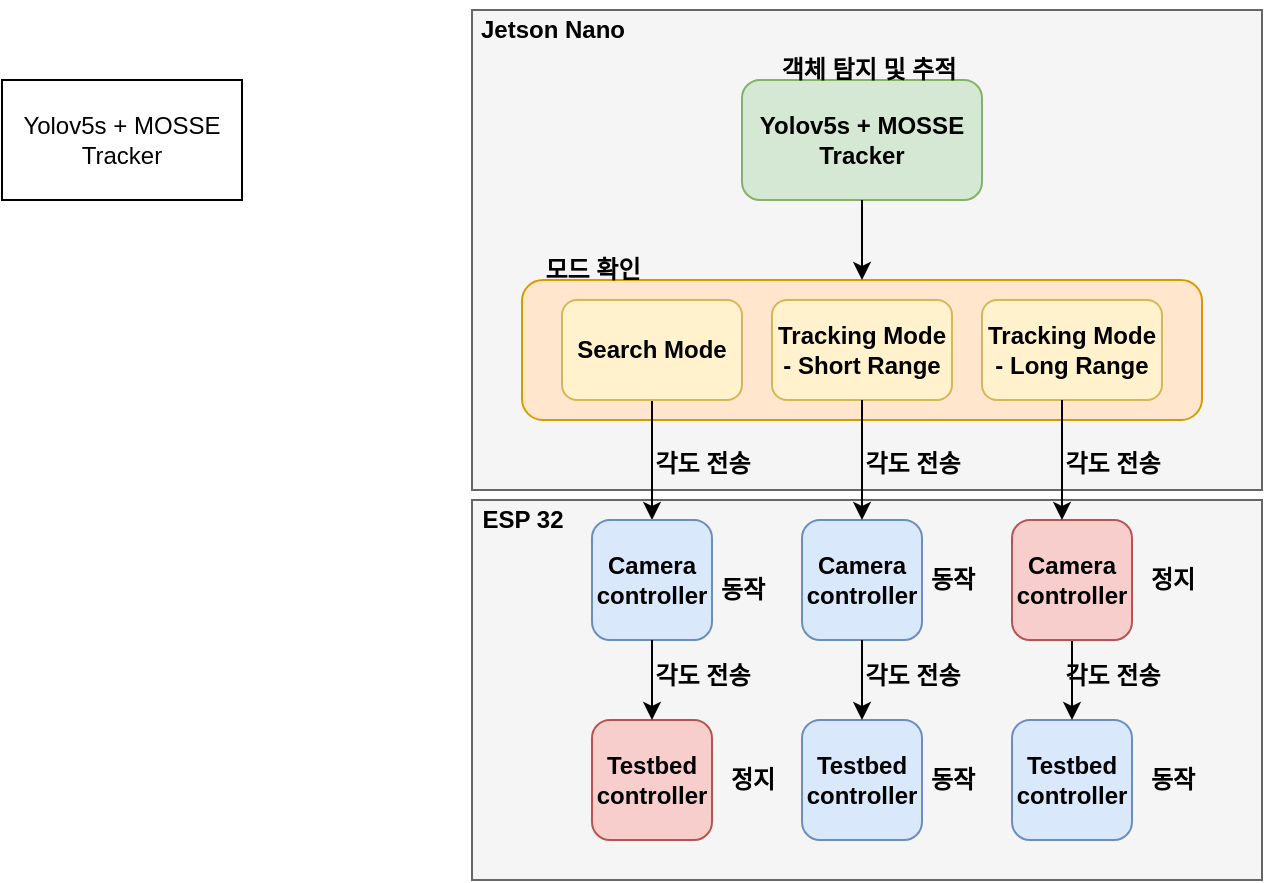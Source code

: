 <mxfile version="21.3.0" type="github">
  <diagram name="페이지-1" id="W1JDAVFgyBiUxEhswn6q">
    <mxGraphModel dx="875" dy="478" grid="1" gridSize="10" guides="1" tooltips="1" connect="1" arrows="1" fold="1" page="1" pageScale="1" pageWidth="3300" pageHeight="4681" math="0" shadow="0">
      <root>
        <mxCell id="0" />
        <mxCell id="1" parent="0" />
        <mxCell id="6Gq8IHYd5kMkQ4ZqI7SI-23" value="" style="rounded=0;whiteSpace=wrap;html=1;fontStyle=1;fillColor=#f5f5f5;fontColor=#333333;strokeColor=#666666;" vertex="1" parent="1">
          <mxGeometry x="435" y="350" width="395" height="190" as="geometry" />
        </mxCell>
        <mxCell id="6Gq8IHYd5kMkQ4ZqI7SI-19" value="" style="rounded=0;whiteSpace=wrap;html=1;fontStyle=1;fillColor=#f5f5f5;fontColor=#333333;strokeColor=#666666;" vertex="1" parent="1">
          <mxGeometry x="435" y="105" width="395" height="240" as="geometry" />
        </mxCell>
        <mxCell id="6Gq8IHYd5kMkQ4ZqI7SI-8" value="" style="rounded=1;whiteSpace=wrap;html=1;fontStyle=1;fillColor=#ffe6cc;strokeColor=#d79b00;" vertex="1" parent="1">
          <mxGeometry x="460" y="240" width="340" height="70" as="geometry" />
        </mxCell>
        <mxCell id="6Gq8IHYd5kMkQ4ZqI7SI-1" value="Yolov5s + MOSSE Tracker" style="rounded=0;whiteSpace=wrap;html=1;" vertex="1" parent="1">
          <mxGeometry x="200" y="140" width="120" height="60" as="geometry" />
        </mxCell>
        <mxCell id="6Gq8IHYd5kMkQ4ZqI7SI-2" value="Yolov5s + MOSSE Tracker" style="rounded=1;whiteSpace=wrap;html=1;fontStyle=1;fillColor=#d5e8d4;strokeColor=#82b366;" vertex="1" parent="1">
          <mxGeometry x="570" y="140" width="120" height="60" as="geometry" />
        </mxCell>
        <mxCell id="6Gq8IHYd5kMkQ4ZqI7SI-29" style="edgeStyle=orthogonalEdgeStyle;rounded=0;orthogonalLoop=1;jettySize=auto;html=1;exitX=0.5;exitY=1;exitDx=0;exitDy=0;fontStyle=1" edge="1" parent="1" source="6Gq8IHYd5kMkQ4ZqI7SI-3" target="6Gq8IHYd5kMkQ4ZqI7SI-13">
          <mxGeometry relative="1" as="geometry" />
        </mxCell>
        <mxCell id="6Gq8IHYd5kMkQ4ZqI7SI-3" value="Search Mode" style="rounded=1;whiteSpace=wrap;html=1;fontStyle=1;fillColor=#fff2cc;strokeColor=#d6b656;" vertex="1" parent="1">
          <mxGeometry x="480" y="250" width="90" height="50" as="geometry" />
        </mxCell>
        <mxCell id="6Gq8IHYd5kMkQ4ZqI7SI-4" value="Tracking Mode&lt;br&gt;- Short Range" style="rounded=1;whiteSpace=wrap;html=1;fontStyle=1;fillColor=#fff2cc;strokeColor=#d6b656;" vertex="1" parent="1">
          <mxGeometry x="585" y="250" width="90" height="50" as="geometry" />
        </mxCell>
        <mxCell id="6Gq8IHYd5kMkQ4ZqI7SI-6" value="Tracking Mode&lt;br&gt;- Long Range" style="rounded=1;whiteSpace=wrap;html=1;fontStyle=1;fillColor=#fff2cc;strokeColor=#d6b656;" vertex="1" parent="1">
          <mxGeometry x="690" y="250" width="90" height="50" as="geometry" />
        </mxCell>
        <mxCell id="6Gq8IHYd5kMkQ4ZqI7SI-9" value="" style="endArrow=classic;html=1;rounded=0;entryX=0.5;entryY=0;entryDx=0;entryDy=0;exitX=0.5;exitY=1;exitDx=0;exitDy=0;fontStyle=1" edge="1" parent="1" source="6Gq8IHYd5kMkQ4ZqI7SI-2" target="6Gq8IHYd5kMkQ4ZqI7SI-8">
          <mxGeometry width="50" height="50" relative="1" as="geometry">
            <mxPoint x="510" y="320" as="sourcePoint" />
            <mxPoint x="560" y="270" as="targetPoint" />
          </mxGeometry>
        </mxCell>
        <mxCell id="6Gq8IHYd5kMkQ4ZqI7SI-11" value="객체 탐지 및 추적" style="text;html=1;align=center;verticalAlign=middle;resizable=0;points=[];autosize=1;strokeColor=none;fillColor=none;fontStyle=1" vertex="1" parent="1">
          <mxGeometry x="572.5" y="120" width="120" height="30" as="geometry" />
        </mxCell>
        <mxCell id="6Gq8IHYd5kMkQ4ZqI7SI-12" value="Testbed controller" style="rounded=1;whiteSpace=wrap;html=1;fillColor=#f8cecc;strokeColor=#b85450;fontStyle=1" vertex="1" parent="1">
          <mxGeometry x="495" y="460" width="60" height="60" as="geometry" />
        </mxCell>
        <mxCell id="6Gq8IHYd5kMkQ4ZqI7SI-13" value="Camera&lt;br&gt;controller" style="rounded=1;whiteSpace=wrap;html=1;fillColor=#dae8fc;strokeColor=#6c8ebf;fontStyle=1" vertex="1" parent="1">
          <mxGeometry x="495" y="360" width="60" height="60" as="geometry" />
        </mxCell>
        <mxCell id="6Gq8IHYd5kMkQ4ZqI7SI-18" value="모드 확인" style="text;html=1;align=center;verticalAlign=middle;resizable=0;points=[];autosize=1;strokeColor=none;fillColor=none;fontStyle=1" vertex="1" parent="1">
          <mxGeometry x="460" y="220" width="70" height="30" as="geometry" />
        </mxCell>
        <mxCell id="6Gq8IHYd5kMkQ4ZqI7SI-20" value="Jetson Nano" style="text;html=1;align=center;verticalAlign=middle;resizable=0;points=[];autosize=1;strokeColor=none;fillColor=none;fontStyle=1" vertex="1" parent="1">
          <mxGeometry x="425" y="100" width="100" height="30" as="geometry" />
        </mxCell>
        <mxCell id="6Gq8IHYd5kMkQ4ZqI7SI-21" value="ESP 32" style="text;html=1;align=center;verticalAlign=middle;resizable=0;points=[];autosize=1;strokeColor=none;fillColor=none;fontStyle=1" vertex="1" parent="1">
          <mxGeometry x="430" y="345" width="60" height="30" as="geometry" />
        </mxCell>
        <mxCell id="6Gq8IHYd5kMkQ4ZqI7SI-25" value="Testbed controller" style="rounded=1;whiteSpace=wrap;html=1;fillColor=#dae8fc;strokeColor=#6c8ebf;fontStyle=1" vertex="1" parent="1">
          <mxGeometry x="600" y="460" width="60" height="60" as="geometry" />
        </mxCell>
        <mxCell id="6Gq8IHYd5kMkQ4ZqI7SI-26" value="Camera&lt;br&gt;controller" style="rounded=1;whiteSpace=wrap;html=1;fillColor=#dae8fc;strokeColor=#6c8ebf;fontStyle=1" vertex="1" parent="1">
          <mxGeometry x="600" y="360" width="60" height="60" as="geometry" />
        </mxCell>
        <mxCell id="6Gq8IHYd5kMkQ4ZqI7SI-27" value="Testbed controller" style="rounded=1;whiteSpace=wrap;html=1;fillColor=#dae8fc;strokeColor=#6c8ebf;fontStyle=1" vertex="1" parent="1">
          <mxGeometry x="705" y="460" width="60" height="60" as="geometry" />
        </mxCell>
        <mxCell id="6Gq8IHYd5kMkQ4ZqI7SI-38" style="edgeStyle=orthogonalEdgeStyle;rounded=0;orthogonalLoop=1;jettySize=auto;html=1;exitX=0.5;exitY=1;exitDx=0;exitDy=0;entryX=0.5;entryY=0;entryDx=0;entryDy=0;fontStyle=1" edge="1" parent="1" source="6Gq8IHYd5kMkQ4ZqI7SI-28" target="6Gq8IHYd5kMkQ4ZqI7SI-27">
          <mxGeometry relative="1" as="geometry" />
        </mxCell>
        <mxCell id="6Gq8IHYd5kMkQ4ZqI7SI-28" value="Camera&lt;br&gt;controller" style="rounded=1;whiteSpace=wrap;html=1;fillColor=#f8cecc;strokeColor=#b85450;fontStyle=1" vertex="1" parent="1">
          <mxGeometry x="705" y="360" width="60" height="60" as="geometry" />
        </mxCell>
        <mxCell id="6Gq8IHYd5kMkQ4ZqI7SI-31" value="각도 전송" style="text;html=1;align=center;verticalAlign=middle;resizable=0;points=[];autosize=1;strokeColor=none;fillColor=none;fontStyle=1" vertex="1" parent="1">
          <mxGeometry x="515" y="317" width="70" height="30" as="geometry" />
        </mxCell>
        <mxCell id="6Gq8IHYd5kMkQ4ZqI7SI-32" style="edgeStyle=orthogonalEdgeStyle;rounded=0;orthogonalLoop=1;jettySize=auto;html=1;exitX=0.5;exitY=1;exitDx=0;exitDy=0;fontStyle=1" edge="1" parent="1">
          <mxGeometry relative="1" as="geometry">
            <mxPoint x="630" y="300" as="sourcePoint" />
            <mxPoint x="630" y="360" as="targetPoint" />
          </mxGeometry>
        </mxCell>
        <mxCell id="6Gq8IHYd5kMkQ4ZqI7SI-33" value="각도 전송" style="text;html=1;align=center;verticalAlign=middle;resizable=0;points=[];autosize=1;strokeColor=none;fillColor=none;fontStyle=1" vertex="1" parent="1">
          <mxGeometry x="620" y="317" width="70" height="30" as="geometry" />
        </mxCell>
        <mxCell id="6Gq8IHYd5kMkQ4ZqI7SI-34" style="edgeStyle=orthogonalEdgeStyle;rounded=0;orthogonalLoop=1;jettySize=auto;html=1;exitX=0.5;exitY=1;exitDx=0;exitDy=0;fontStyle=1" edge="1" parent="1">
          <mxGeometry relative="1" as="geometry">
            <mxPoint x="730" y="300" as="sourcePoint" />
            <mxPoint x="730" y="360" as="targetPoint" />
          </mxGeometry>
        </mxCell>
        <mxCell id="6Gq8IHYd5kMkQ4ZqI7SI-35" value="각도 전송" style="text;html=1;align=center;verticalAlign=middle;resizable=0;points=[];autosize=1;strokeColor=none;fillColor=none;fontStyle=1" vertex="1" parent="1">
          <mxGeometry x="720" y="317" width="70" height="30" as="geometry" />
        </mxCell>
        <mxCell id="6Gq8IHYd5kMkQ4ZqI7SI-39" value="각도 전송" style="text;html=1;align=center;verticalAlign=middle;resizable=0;points=[];autosize=1;strokeColor=none;fillColor=none;fontStyle=1" vertex="1" parent="1">
          <mxGeometry x="720" y="423" width="70" height="30" as="geometry" />
        </mxCell>
        <mxCell id="6Gq8IHYd5kMkQ4ZqI7SI-40" style="edgeStyle=orthogonalEdgeStyle;rounded=0;orthogonalLoop=1;jettySize=auto;html=1;exitX=0.5;exitY=1;exitDx=0;exitDy=0;entryX=0.5;entryY=0;entryDx=0;entryDy=0;fontStyle=1" edge="1" parent="1">
          <mxGeometry relative="1" as="geometry">
            <mxPoint x="630" y="420" as="sourcePoint" />
            <mxPoint x="630" y="460" as="targetPoint" />
            <Array as="points">
              <mxPoint x="630" y="440" />
              <mxPoint x="630" y="440" />
            </Array>
          </mxGeometry>
        </mxCell>
        <mxCell id="6Gq8IHYd5kMkQ4ZqI7SI-41" value="각도 전송" style="text;html=1;align=center;verticalAlign=middle;resizable=0;points=[];autosize=1;strokeColor=none;fillColor=none;fontStyle=1" vertex="1" parent="1">
          <mxGeometry x="620" y="423" width="70" height="30" as="geometry" />
        </mxCell>
        <mxCell id="6Gq8IHYd5kMkQ4ZqI7SI-42" style="edgeStyle=orthogonalEdgeStyle;rounded=0;orthogonalLoop=1;jettySize=auto;html=1;exitX=0.5;exitY=1;exitDx=0;exitDy=0;entryX=0.5;entryY=0;entryDx=0;entryDy=0;fontStyle=1" edge="1" parent="1">
          <mxGeometry relative="1" as="geometry">
            <mxPoint x="525" y="420" as="sourcePoint" />
            <mxPoint x="525" y="460" as="targetPoint" />
            <Array as="points">
              <mxPoint x="525" y="440" />
              <mxPoint x="525" y="440" />
            </Array>
          </mxGeometry>
        </mxCell>
        <mxCell id="6Gq8IHYd5kMkQ4ZqI7SI-43" value="각도 전송" style="text;html=1;align=center;verticalAlign=middle;resizable=0;points=[];autosize=1;strokeColor=none;fillColor=none;fontStyle=1" vertex="1" parent="1">
          <mxGeometry x="515" y="423" width="70" height="30" as="geometry" />
        </mxCell>
        <mxCell id="6Gq8IHYd5kMkQ4ZqI7SI-44" value="동작" style="text;html=1;align=center;verticalAlign=middle;resizable=0;points=[];autosize=1;strokeColor=none;fillColor=none;fontStyle=1" vertex="1" parent="1">
          <mxGeometry x="650" y="475" width="50" height="30" as="geometry" />
        </mxCell>
        <mxCell id="6Gq8IHYd5kMkQ4ZqI7SI-45" value="동작" style="text;html=1;align=center;verticalAlign=middle;resizable=0;points=[];autosize=1;strokeColor=none;fillColor=none;fontStyle=1" vertex="1" parent="1">
          <mxGeometry x="650" y="375" width="50" height="30" as="geometry" />
        </mxCell>
        <mxCell id="6Gq8IHYd5kMkQ4ZqI7SI-46" value="동작" style="text;html=1;align=center;verticalAlign=middle;resizable=0;points=[];autosize=1;strokeColor=none;fillColor=none;fontStyle=1" vertex="1" parent="1">
          <mxGeometry x="760" y="475" width="50" height="30" as="geometry" />
        </mxCell>
        <mxCell id="6Gq8IHYd5kMkQ4ZqI7SI-47" value="동작" style="text;html=1;align=center;verticalAlign=middle;resizable=0;points=[];autosize=1;strokeColor=none;fillColor=none;fontStyle=1" vertex="1" parent="1">
          <mxGeometry x="545" y="380" width="50" height="30" as="geometry" />
        </mxCell>
        <mxCell id="6Gq8IHYd5kMkQ4ZqI7SI-48" value="정지" style="text;html=1;align=center;verticalAlign=middle;resizable=0;points=[];autosize=1;strokeColor=none;fillColor=none;fontStyle=1" vertex="1" parent="1">
          <mxGeometry x="550" y="475" width="50" height="30" as="geometry" />
        </mxCell>
        <mxCell id="6Gq8IHYd5kMkQ4ZqI7SI-49" value="정지" style="text;html=1;align=center;verticalAlign=middle;resizable=0;points=[];autosize=1;strokeColor=none;fillColor=none;fontStyle=1" vertex="1" parent="1">
          <mxGeometry x="760" y="375" width="50" height="30" as="geometry" />
        </mxCell>
      </root>
    </mxGraphModel>
  </diagram>
</mxfile>
